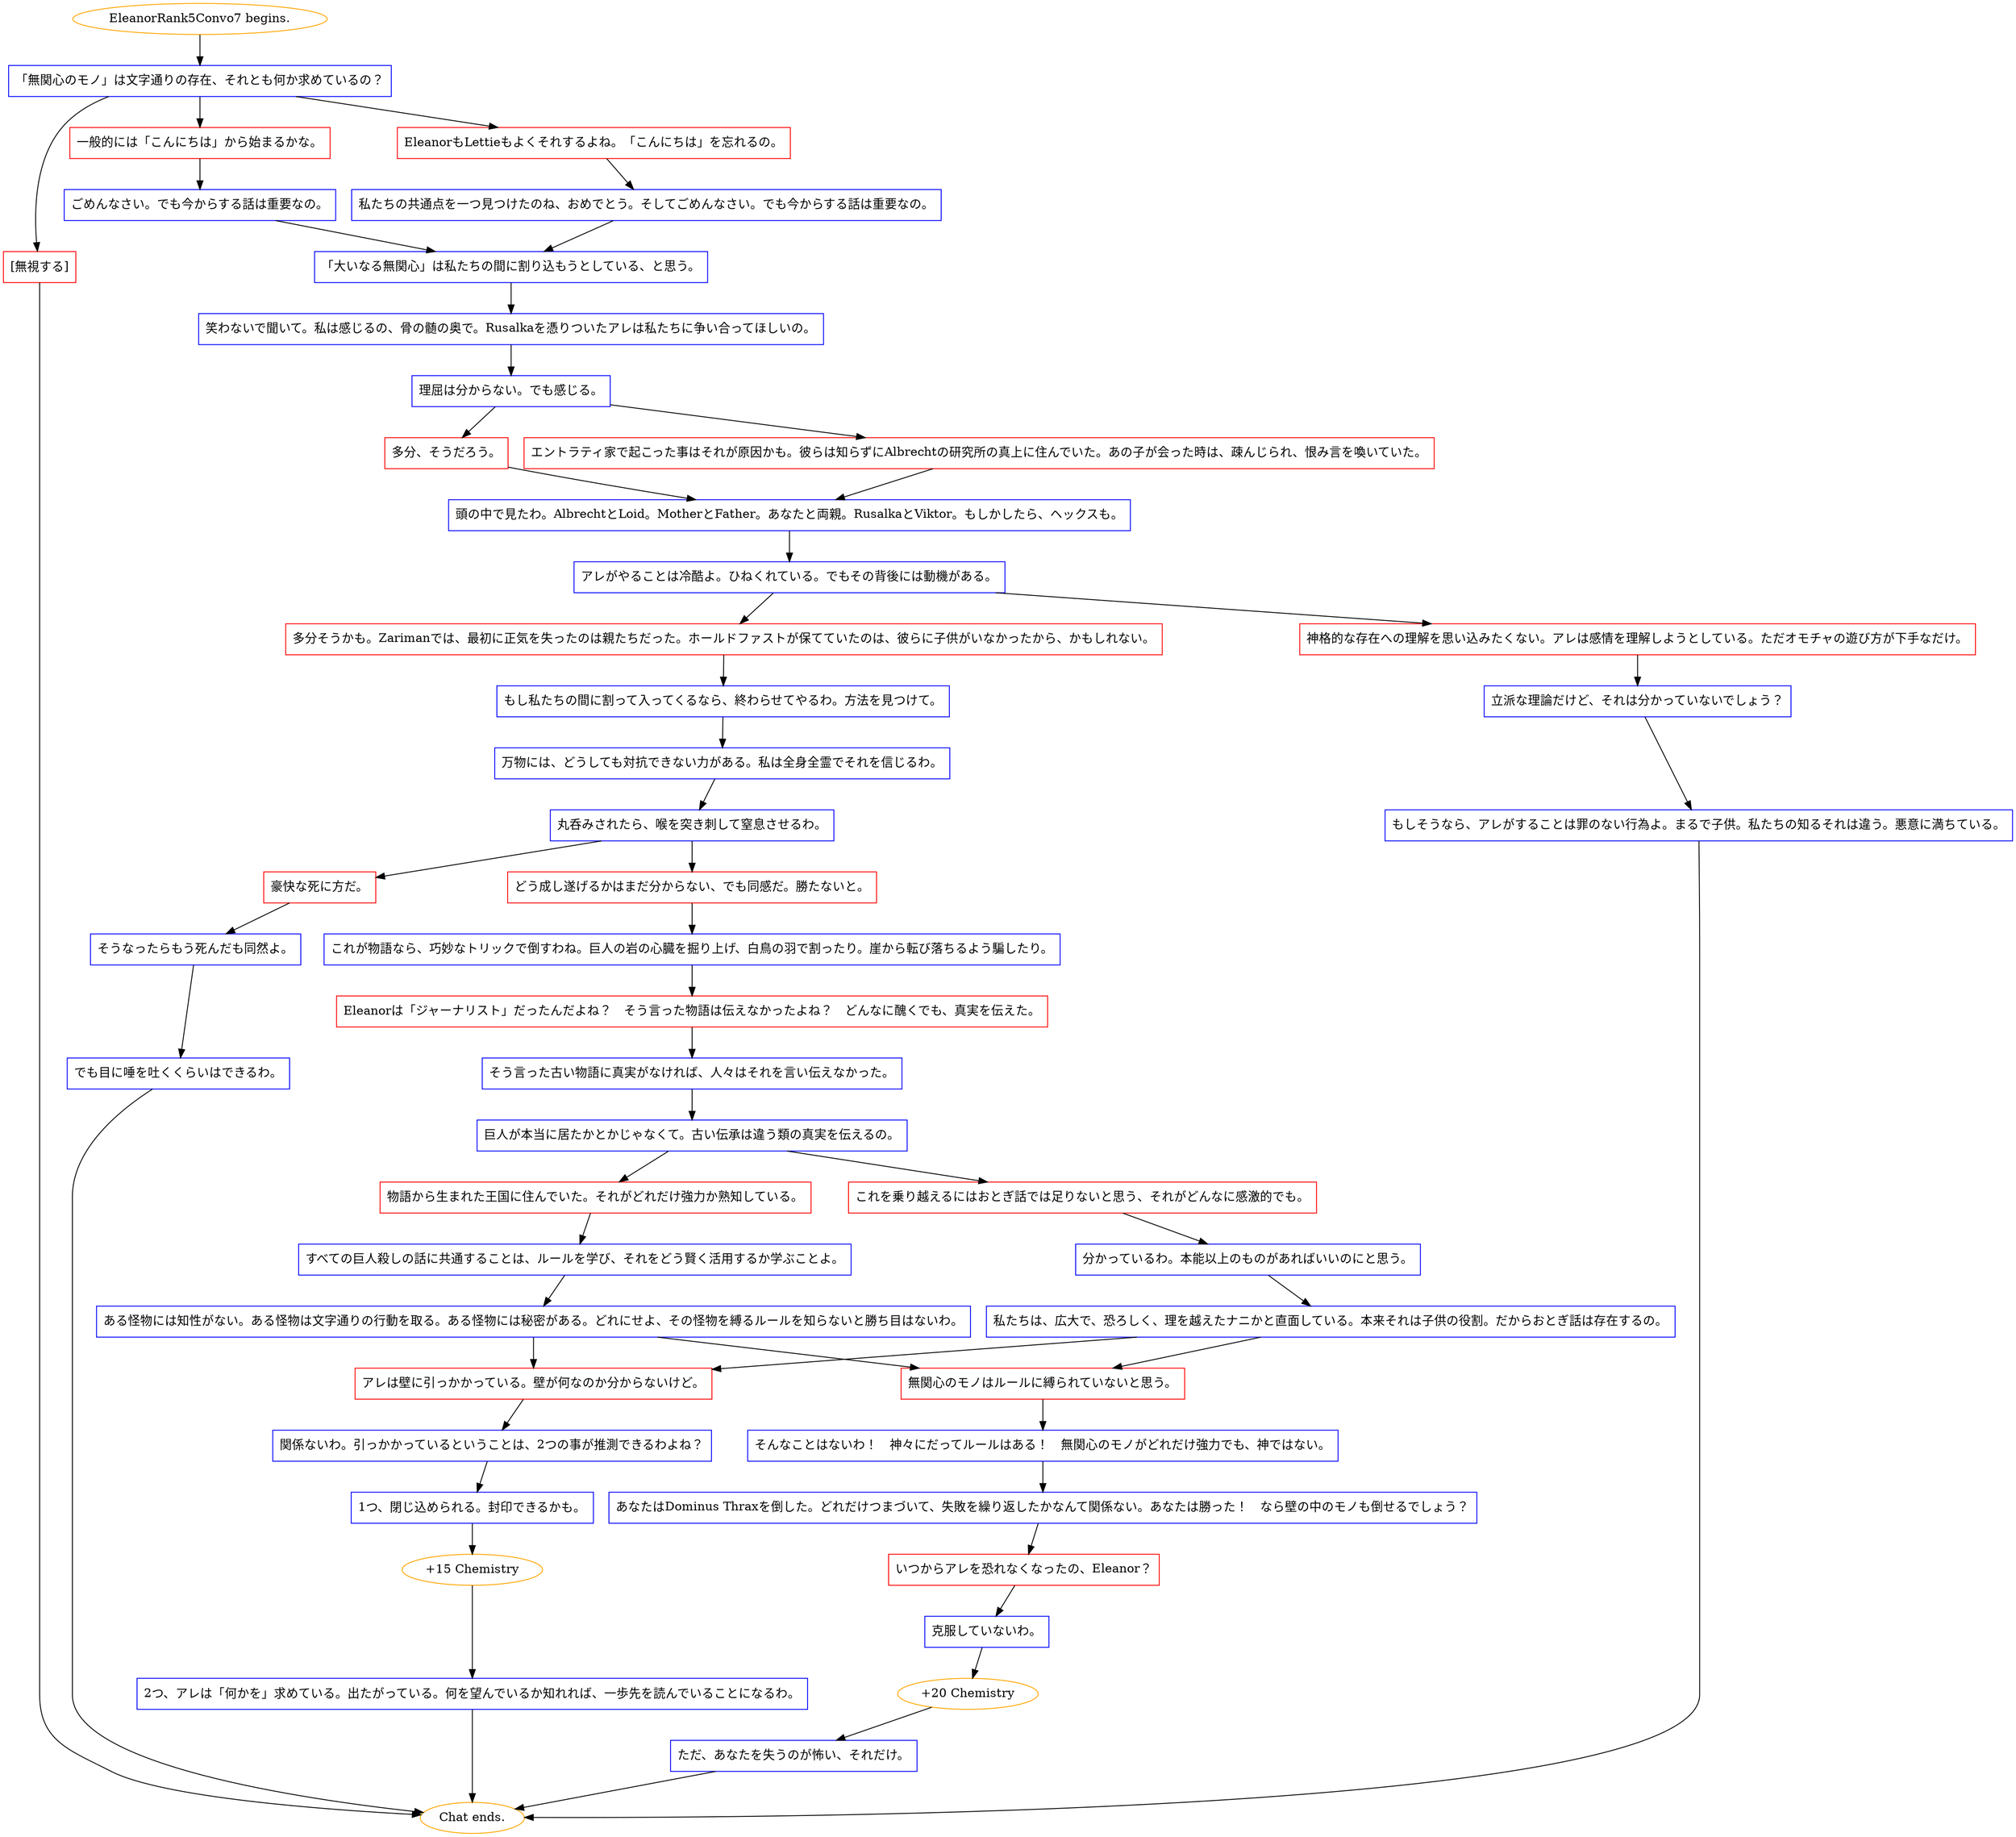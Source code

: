 digraph {
	"EleanorRank5Convo7 begins." [color=orange];
		"EleanorRank5Convo7 begins." -> j3720623763;
	j3720623763 [label="「無関心のモノ」は文字通りの存在、それとも何か求めているの？",shape=box,color=blue];
		j3720623763 -> j819228837;
		j3720623763 -> j2549801185;
		j3720623763 -> j85835136;
	j819228837 [label="EleanorもLettieもよくそれするよね。「こんにちは」を忘れるの。",shape=box,color=red];
		j819228837 -> j2371040898;
	j2549801185 [label="一般的には「こんにちは」から始まるかな。",shape=box,color=red];
		j2549801185 -> j1767859712;
	j85835136 [label="[無視する]",shape=box,color=red];
		j85835136 -> "Chat ends.";
	j2371040898 [label="私たちの共通点を一つ見つけたのね、おめでとう。そしてごめんなさい。でも今からする話は重要なの。",shape=box,color=blue];
		j2371040898 -> j3898534965;
	j1767859712 [label="ごめんなさい。でも今からする話は重要なの。",shape=box,color=blue];
		j1767859712 -> j3898534965;
	"Chat ends." [color=orange];
	j3898534965 [label="「大いなる無関心」は私たちの間に割り込もうとしている、と思う。",shape=box,color=blue];
		j3898534965 -> j1505837873;
	j1505837873 [label="笑わないで聞いて。私は感じるの、骨の髄の奥で。Rusalkaを憑りついたアレは私たちに争い合ってほしいの。",shape=box,color=blue];
		j1505837873 -> j3100573614;
	j3100573614 [label="理屈は分からない。でも感じる。",shape=box,color=blue];
		j3100573614 -> j3225970351;
		j3100573614 -> j1972621076;
	j3225970351 [label="多分、そうだろう。",shape=box,color=red];
		j3225970351 -> j621869938;
	j1972621076 [label="エントラティ家で起こった事はそれが原因かも。彼らは知らずにAlbrechtの研究所の真上に住んでいた。あの子が会った時は、疎んじられ、恨み言を喚いていた。",shape=box,color=red];
		j1972621076 -> j621869938;
	j621869938 [label="頭の中で見たわ。AlbrechtとLoid。MotherとFather。あなたと両親。RusalkaとViktor。もしかしたら、ヘックスも。",shape=box,color=blue];
		j621869938 -> j2889032339;
	j2889032339 [label="アレがやることは冷酷よ。ひねくれている。でもその背後には動機がある。",shape=box,color=blue];
		j2889032339 -> j1119860692;
		j2889032339 -> j344249416;
	j1119860692 [label="多分そうかも。Zarimanでは、最初に正気を失ったのは親たちだった。ホールドファストが保てていたのは、彼らに子供がいなかったから、かもしれない。",shape=box,color=red];
		j1119860692 -> j214691596;
	j344249416 [label="神格的な存在への理解を思い込みたくない。アレは感情を理解しようとしている。ただオモチャの遊び方が下手なだけ。",shape=box,color=red];
		j344249416 -> j2779326455;
	j214691596 [label="もし私たちの間に割って入ってくるなら、終わらせてやるわ。方法を見つけて。",shape=box,color=blue];
		j214691596 -> j3419415290;
	j2779326455 [label="立派な理論だけど、それは分かっていないでしょう？",shape=box,color=blue];
		j2779326455 -> j2108928431;
	j3419415290 [label="万物には、どうしても対抗できない力がある。私は全身全霊でそれを信じるわ。",shape=box,color=blue];
		j3419415290 -> j2827364002;
	j2108928431 [label="もしそうなら、アレがすることは罪のない行為よ。まるで子供。私たちの知るそれは違う。悪意に満ちている。",shape=box,color=blue];
		j2108928431 -> "Chat ends.";
	j2827364002 [label="丸呑みされたら、喉を突き刺して窒息させるわ。",shape=box,color=blue];
		j2827364002 -> j2317300354;
		j2827364002 -> j1515690978;
	j2317300354 [label="豪快な死に方だ。",shape=box,color=red];
		j2317300354 -> j4116654832;
	j1515690978 [label="どう成し遂げるかはまだ分からない、でも同感だ。勝たないと。",shape=box,color=red];
		j1515690978 -> j3649437088;
	j4116654832 [label="そうなったらもう死んだも同然よ。",shape=box,color=blue];
		j4116654832 -> j3954269150;
	j3649437088 [label="これが物語なら、巧妙なトリックで倒すわね。巨人の岩の心臓を掘り上げ、白鳥の羽で割ったり。崖から転び落ちるよう騙したり。",shape=box,color=blue];
		j3649437088 -> j3417521230;
	j3954269150 [label="でも目に唾を吐くくらいはできるわ。",shape=box,color=blue];
		j3954269150 -> "Chat ends.";
	j3417521230 [label="Eleanorは「ジャーナリスト」だったんだよね？　そう言った物語は伝えなかったよね？　どんなに醜くでも、真実を伝えた。",shape=box,color=red];
		j3417521230 -> j1665323790;
	j1665323790 [label="そう言った古い物語に真実がなければ、人々はそれを言い伝えなかった。",shape=box,color=blue];
		j1665323790 -> j1197816737;
	j1197816737 [label="巨人が本当に居たかとかじゃなくて。古い伝承は違う類の真実を伝えるの。",shape=box,color=blue];
		j1197816737 -> j860588709;
		j1197816737 -> j971041366;
	j860588709 [label="これを乗り越えるにはおとぎ話では足りないと思う、それがどんなに感激的でも。",shape=box,color=red];
		j860588709 -> j4171061007;
	j971041366 [label="物語から生まれた王国に住んでいた。それがどれだけ強力か熟知している。",shape=box,color=red];
		j971041366 -> j741279841;
	j4171061007 [label="分かっているわ。本能以上のものがあればいいのにと思う。",shape=box,color=blue];
		j4171061007 -> j1217881661;
	j741279841 [label="すべての巨人殺しの話に共通することは、ルールを学び、それをどう賢く活用するか学ぶことよ。",shape=box,color=blue];
		j741279841 -> j2667117046;
	j1217881661 [label="私たちは、広大で、恐ろしく、理を越えたナニかと直面している。本来それは子供の役割。だからおとぎ話は存在するの。",shape=box,color=blue];
		j1217881661 -> j2638757168;
		j1217881661 -> j1730059035;
	j2667117046 [label="ある怪物には知性がない。ある怪物は文字通りの行動を取る。ある怪物には秘密がある。どれにせよ、その怪物を縛るルールを知らないと勝ち目はないわ。",shape=box,color=blue];
		j2667117046 -> j2638757168;
		j2667117046 -> j1730059035;
	j2638757168 [label="アレは壁に引っかかっている。壁が何なのか分からないけど。",shape=box,color=red];
		j2638757168 -> j1192691414;
	j1730059035 [label="無関心のモノはルールに縛られていないと思う。",shape=box,color=red];
		j1730059035 -> j3211772018;
	j1192691414 [label="関係ないわ。引っかかっているということは、2つの事が推測できるわよね？",shape=box,color=blue];
		j1192691414 -> j1947383174;
	j3211772018 [label="そんなことはないわ！　神々にだってルールはある！　無関心のモノがどれだけ強力でも、神ではない。",shape=box,color=blue];
		j3211772018 -> j1628396277;
	j1947383174 [label="1つ、閉じ込められる。封印できるかも。",shape=box,color=blue];
		j1947383174 -> j1143755544;
	j1628396277 [label="あなたはDominus Thraxを倒した。どれだけつまづいて、失敗を繰り返したかなんて関係ない。あなたは勝った！　なら壁の中のモノも倒せるでしょう？",shape=box,color=blue];
		j1628396277 -> j2292826818;
	j1143755544 [label="+15 Chemistry",color=orange];
		j1143755544 -> j2211031284;
	j2292826818 [label="いつからアレを恐れなくなったの、Eleanor？",shape=box,color=red];
		j2292826818 -> j584041881;
	j2211031284 [label="2つ、アレは「何かを」求めている。出たがっている。何を望んでいるか知れれば、一歩先を読んでいることになるわ。",shape=box,color=blue];
		j2211031284 -> "Chat ends.";
	j584041881 [label="克服していないわ。",shape=box,color=blue];
		j584041881 -> j1680964587;
	j1680964587 [label="+20 Chemistry",color=orange];
		j1680964587 -> j192741286;
	j192741286 [label="ただ、あなたを失うのが怖い、それだけ。",shape=box,color=blue];
		j192741286 -> "Chat ends.";
}